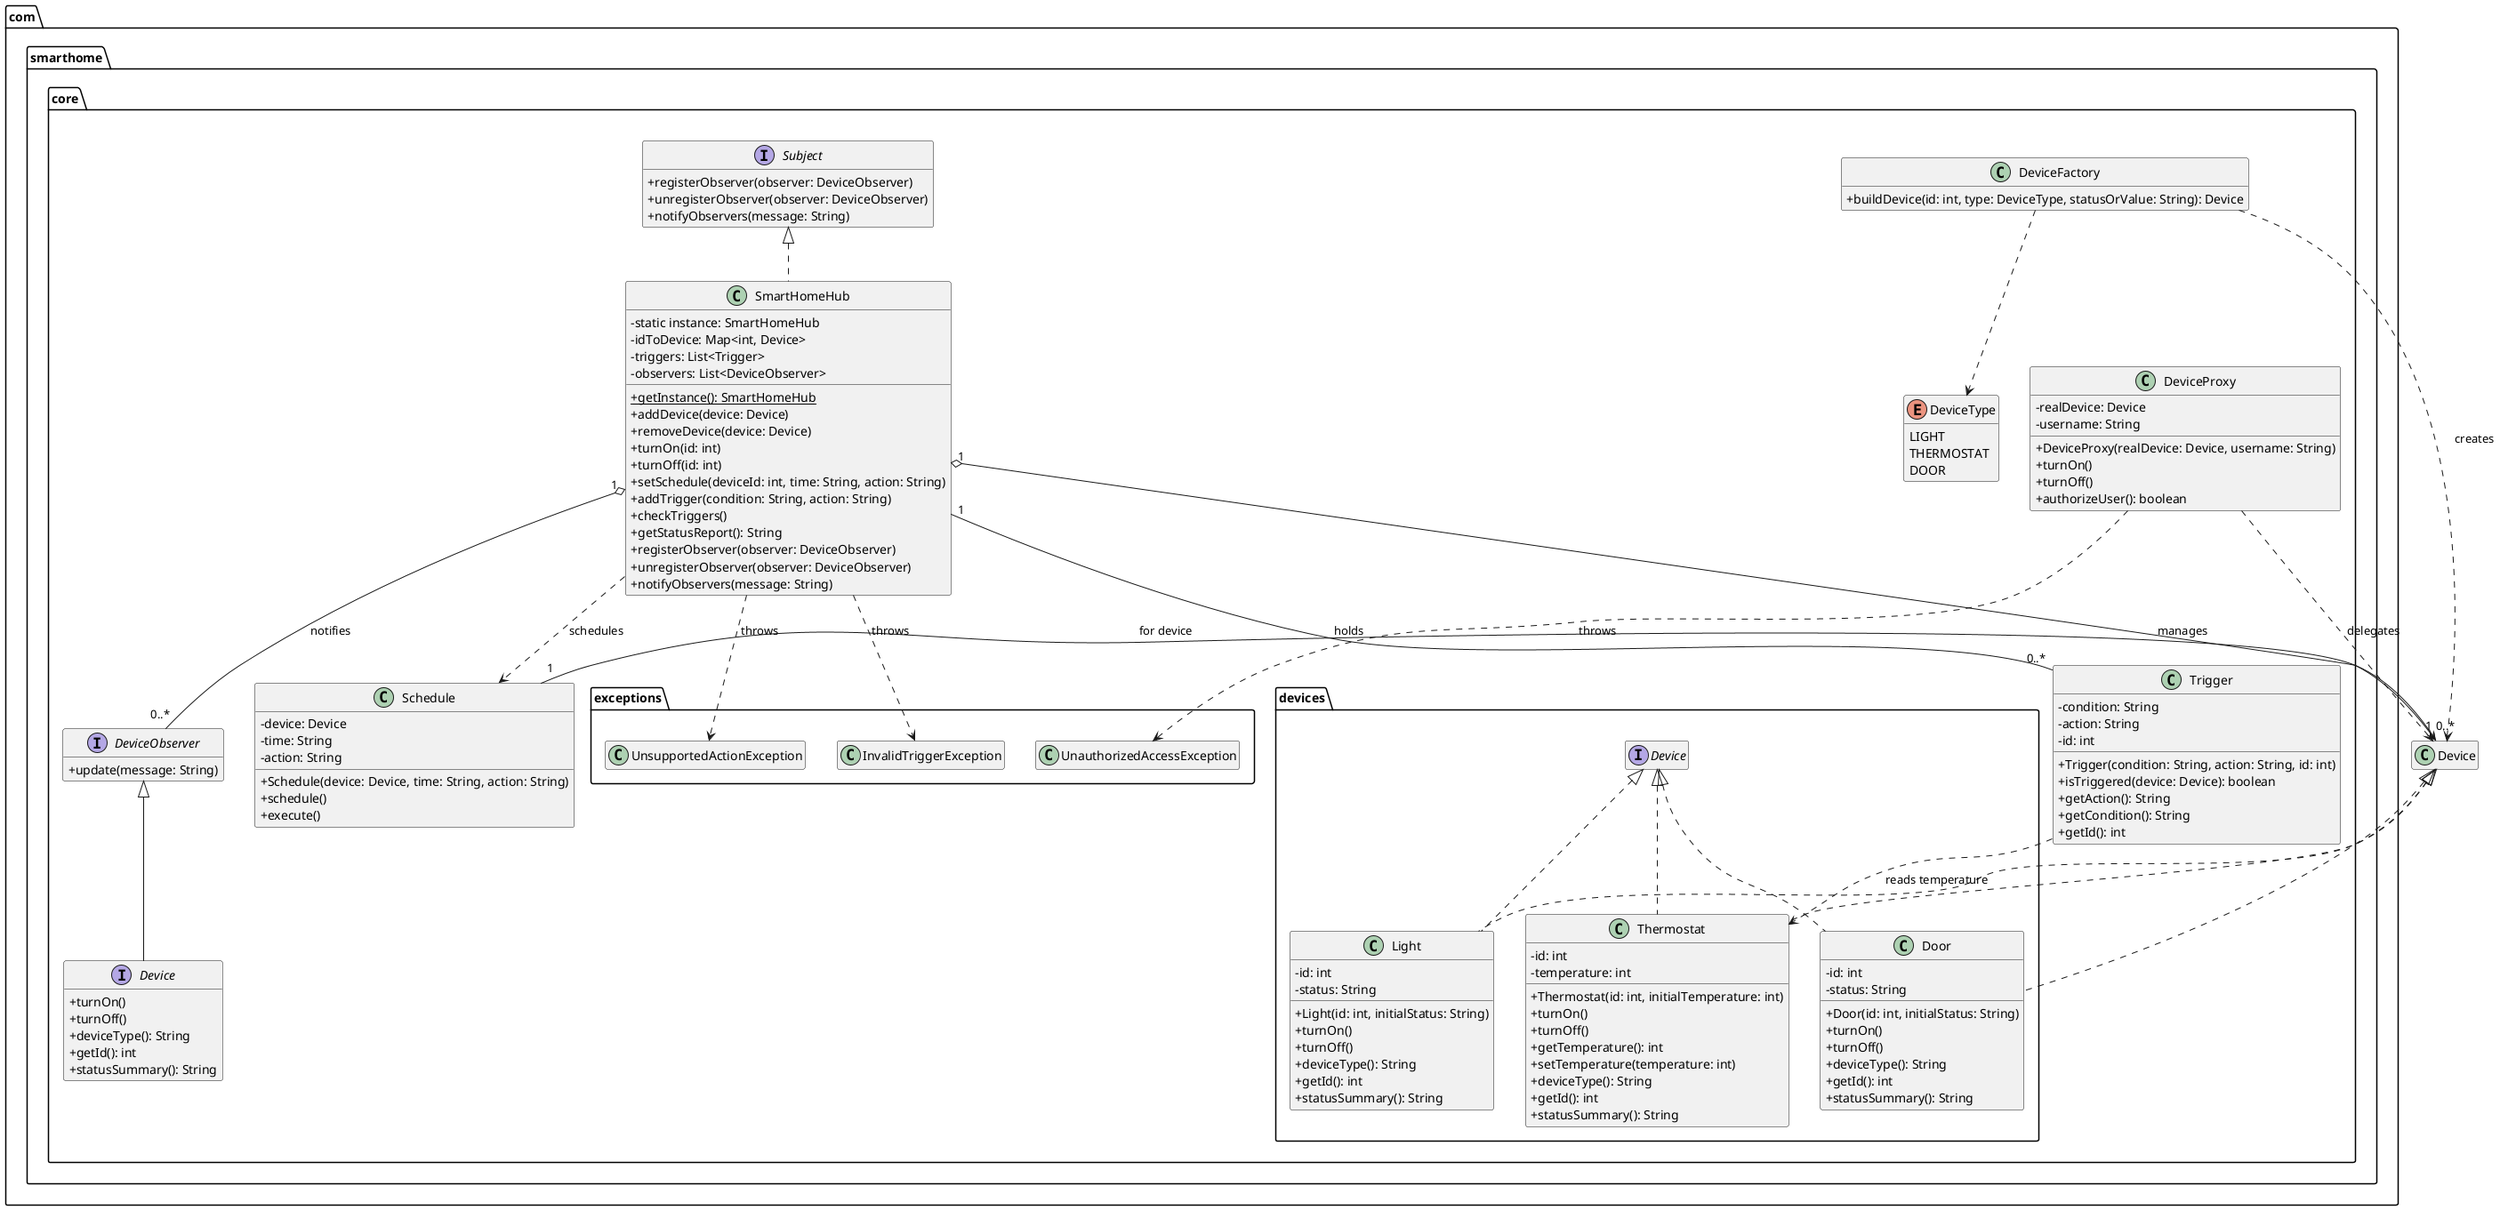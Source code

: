   @startuml SmartHomeSystem_Overview
  skinparam classAttributeIconSize 0
  hide empty members

  package "com.smarthome.core" {

    interface DeviceObserver {
      +update(message: String)
    }

    interface Subject {
      +registerObserver(observer: DeviceObserver)
      +unregisterObserver(observer: DeviceObserver)
      +notifyObservers(message: String)
    }

    interface Device extends DeviceObserver {
      +turnOn()
      +turnOff()
      +deviceType(): String
      +getId(): int
      +statusSummary(): String
    }

    enum DeviceType {
      LIGHT
      THERMOSTAT
      DOOR
    }

    class DeviceFactory {
      +buildDevice(id: int, type: DeviceType, statusOrValue: String): Device
    }

    class DeviceProxy {
      -realDevice: Device
      -username: String
      +DeviceProxy(realDevice: Device, username: String)
      +turnOn()
      +turnOff()
      +authorizeUser(): boolean
    }

    class Trigger {
      -condition: String
      -action: String
      -id: int
      +Trigger(condition: String, action: String, id: int)
      +isTriggered(device: Device): boolean
      +getAction(): String
      +getCondition(): String
      +getId(): int
    }

    class Schedule {
      -device: Device
      -time: String
      -action: String
      +Schedule(device: Device, time: String, action: String)
      +schedule()
      +execute()
    }

    class SmartHomeHub implements Subject {
      -static instance: SmartHomeHub
      -idToDevice: Map<int, Device>
      -triggers: List<Trigger>
      -observers: List<DeviceObserver>
      {static} +getInstance(): SmartHomeHub
      +addDevice(device: Device)
      +removeDevice(device: Device)
      +turnOn(id: int)
      +turnOff(id: int)
      +setSchedule(deviceId: int, time: String, action: String)
      +addTrigger(condition: String, action: String)
      +checkTriggers()
      +getStatusReport(): String
      +registerObserver(observer: DeviceObserver)
      +unregisterObserver(observer: DeviceObserver)
      +notifyObservers(message: String)
    }
  }

  package "com.smarthome.core.devices" {
    class Light implements Device {
      -id: int
      -status: String
      +Light(id: int, initialStatus: String)
      +turnOn()
      +turnOff()
      +deviceType(): String
      +getId(): int
      +statusSummary(): String
    }

    class Thermostat implements Device {
      -id: int
      -temperature: int
      +Thermostat(id: int, initialTemperature: int)
      +turnOn()
      +turnOff()
      +getTemperature(): int
      +setTemperature(temperature: int)
      +deviceType(): String
      +getId(): int
      +statusSummary(): String
    }

    class Door implements Device {
      -id: int
      -status: String
      +Door(id: int, initialStatus: String)
      +turnOn()
      +turnOff()
      +deviceType(): String
      +getId(): int
      +statusSummary(): String
    }
  }

  package "com.smarthome.core.exceptions" {
    class InvalidTriggerException
    class UnauthorizedAccessException
    class UnsupportedActionException
  }

  ' Relationships
DeviceFactory ..> DeviceType
DeviceFactory ..> Device : creates

  Device <|.. Light
  Device <|.. Thermostat
  Device <|.. Door

SmartHomeHub "1" o-- "0..*" Device : manages
SmartHomeHub "1" -- "0..*" Trigger : holds
SmartHomeHub ..> Schedule : schedules
SmartHomeHub "1" o-- "0..*" DeviceObserver : notifies

DeviceProxy ..> Device : delegates

Trigger ..> Thermostat : reads temperature

Schedule "1" --> "1" Device : for device

  SmartHomeHub ..> UnsupportedActionException : throws
  DeviceProxy ..> UnauthorizedAccessException : throws
  SmartHomeHub ..> InvalidTriggerException : throws

  @enduml


